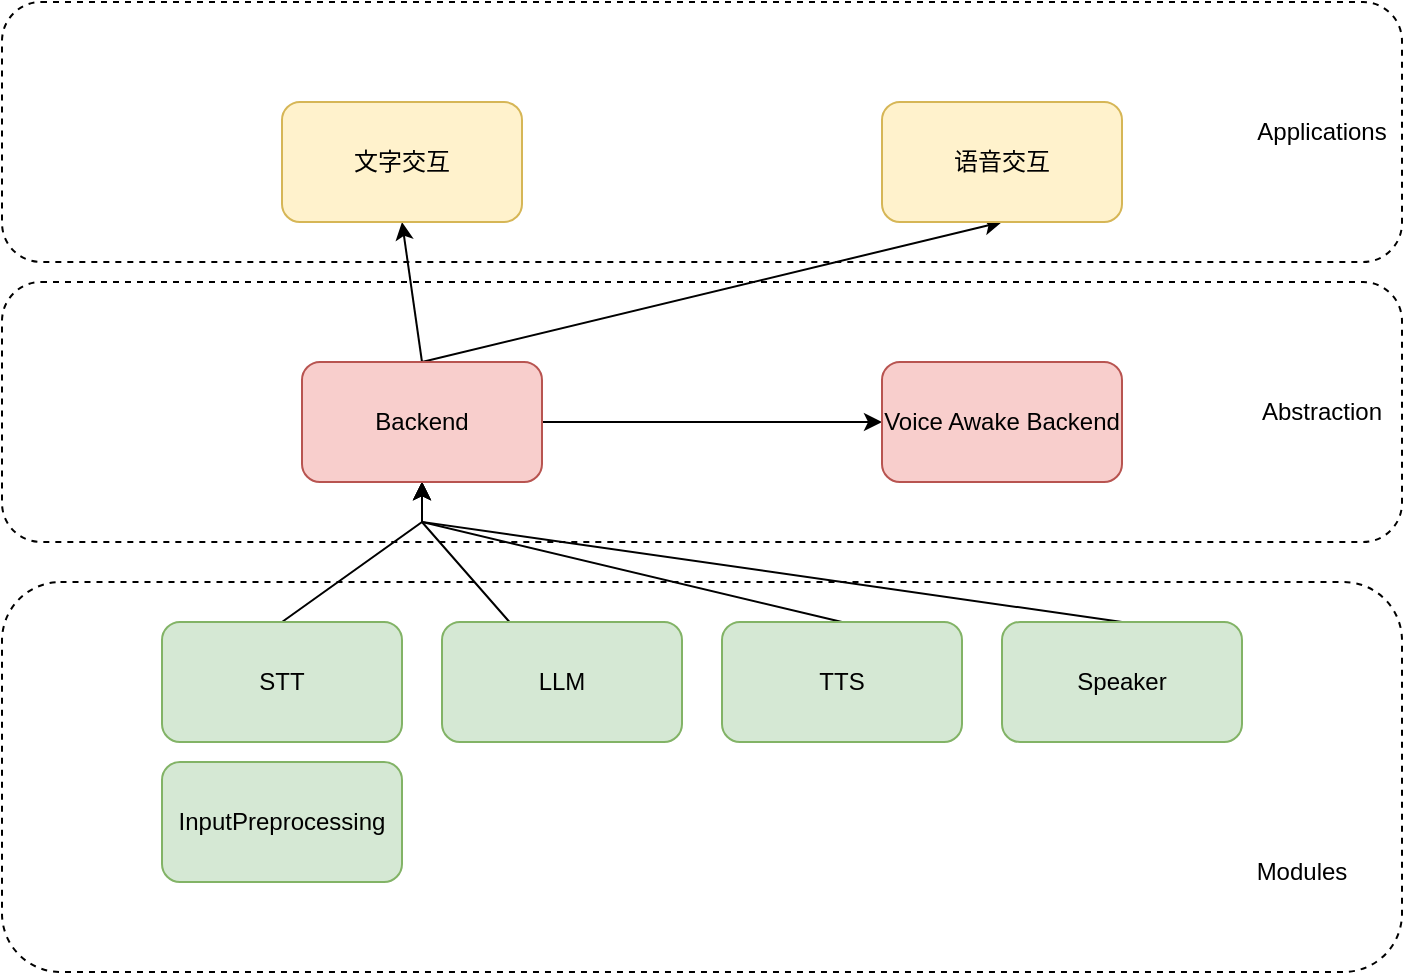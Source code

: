 <mxfile version="24.7.5">
  <diagram name="第 1 页" id="Wu566Kua2JstjRgyABkP">
    <mxGraphModel dx="1185" dy="-481" grid="1" gridSize="10" guides="1" tooltips="1" connect="1" arrows="1" fold="1" page="1" pageScale="1" pageWidth="827" pageHeight="1169" math="0" shadow="0">
      <root>
        <mxCell id="0" />
        <mxCell id="1" parent="0" />
        <mxCell id="oR2MWclAaf6PLa6PnVYV-88" value="" style="rounded=1;whiteSpace=wrap;html=1;dashed=1;" vertex="1" parent="1">
          <mxGeometry x="20" y="1270" width="700" height="130" as="geometry" />
        </mxCell>
        <mxCell id="oR2MWclAaf6PLa6PnVYV-87" value="" style="rounded=1;whiteSpace=wrap;html=1;dashed=1;" vertex="1" parent="1">
          <mxGeometry x="20" y="1410" width="700" height="130" as="geometry" />
        </mxCell>
        <mxCell id="oR2MWclAaf6PLa6PnVYV-85" value="" style="rounded=1;whiteSpace=wrap;html=1;dashed=1;" vertex="1" parent="1">
          <mxGeometry x="20" y="1560" width="700" height="195" as="geometry" />
        </mxCell>
        <mxCell id="oR2MWclAaf6PLa6PnVYV-77" style="rounded=0;orthogonalLoop=1;jettySize=auto;html=1;entryX=0.5;entryY=1;entryDx=0;entryDy=0;exitX=0.5;exitY=0;exitDx=0;exitDy=0;" edge="1" parent="1" source="oR2MWclAaf6PLa6PnVYV-72" target="oR2MWclAaf6PLa6PnVYV-76">
          <mxGeometry relative="1" as="geometry">
            <Array as="points">
              <mxPoint x="230" y="1530" />
            </Array>
          </mxGeometry>
        </mxCell>
        <mxCell id="oR2MWclAaf6PLa6PnVYV-72" value="STT" style="rounded=1;whiteSpace=wrap;html=1;fillColor=#d5e8d4;strokeColor=#82b366;" vertex="1" parent="1">
          <mxGeometry x="100" y="1580" width="120" height="60" as="geometry" />
        </mxCell>
        <mxCell id="oR2MWclAaf6PLa6PnVYV-78" style="rounded=0;orthogonalLoop=1;jettySize=auto;html=1;entryX=0.5;entryY=1;entryDx=0;entryDy=0;" edge="1" parent="1" source="oR2MWclAaf6PLa6PnVYV-73" target="oR2MWclAaf6PLa6PnVYV-76">
          <mxGeometry relative="1" as="geometry">
            <Array as="points">
              <mxPoint x="230" y="1530" />
            </Array>
          </mxGeometry>
        </mxCell>
        <mxCell id="oR2MWclAaf6PLa6PnVYV-73" value="LLM" style="rounded=1;whiteSpace=wrap;html=1;fillColor=#d5e8d4;strokeColor=#82b366;" vertex="1" parent="1">
          <mxGeometry x="240" y="1580" width="120" height="60" as="geometry" />
        </mxCell>
        <mxCell id="oR2MWclAaf6PLa6PnVYV-79" style="rounded=0;orthogonalLoop=1;jettySize=auto;html=1;entryX=0.5;entryY=1;entryDx=0;entryDy=0;exitX=0.5;exitY=0;exitDx=0;exitDy=0;" edge="1" parent="1" source="oR2MWclAaf6PLa6PnVYV-74" target="oR2MWclAaf6PLa6PnVYV-76">
          <mxGeometry relative="1" as="geometry">
            <Array as="points">
              <mxPoint x="230" y="1530" />
            </Array>
          </mxGeometry>
        </mxCell>
        <mxCell id="oR2MWclAaf6PLa6PnVYV-74" value="TTS" style="rounded=1;whiteSpace=wrap;html=1;fillColor=#d5e8d4;strokeColor=#82b366;" vertex="1" parent="1">
          <mxGeometry x="380" y="1580" width="120" height="60" as="geometry" />
        </mxCell>
        <mxCell id="oR2MWclAaf6PLa6PnVYV-80" style="rounded=0;orthogonalLoop=1;jettySize=auto;html=1;entryX=0.5;entryY=1;entryDx=0;entryDy=0;exitX=0.5;exitY=0;exitDx=0;exitDy=0;" edge="1" parent="1" source="oR2MWclAaf6PLa6PnVYV-75" target="oR2MWclAaf6PLa6PnVYV-76">
          <mxGeometry relative="1" as="geometry">
            <Array as="points">
              <mxPoint x="230" y="1530" />
            </Array>
          </mxGeometry>
        </mxCell>
        <mxCell id="oR2MWclAaf6PLa6PnVYV-75" value="Speaker" style="rounded=1;whiteSpace=wrap;html=1;fillColor=#d5e8d4;strokeColor=#82b366;" vertex="1" parent="1">
          <mxGeometry x="520" y="1580" width="120" height="60" as="geometry" />
        </mxCell>
        <mxCell id="oR2MWclAaf6PLa6PnVYV-83" style="rounded=0;orthogonalLoop=1;jettySize=auto;html=1;entryX=0.5;entryY=1;entryDx=0;entryDy=0;exitX=0.5;exitY=0;exitDx=0;exitDy=0;" edge="1" parent="1" source="oR2MWclAaf6PLa6PnVYV-76" target="oR2MWclAaf6PLa6PnVYV-81">
          <mxGeometry relative="1" as="geometry" />
        </mxCell>
        <mxCell id="oR2MWclAaf6PLa6PnVYV-84" style="rounded=0;orthogonalLoop=1;jettySize=auto;html=1;entryX=0.5;entryY=1;entryDx=0;entryDy=0;exitX=0.5;exitY=0;exitDx=0;exitDy=0;" edge="1" parent="1" source="oR2MWclAaf6PLa6PnVYV-76" target="oR2MWclAaf6PLa6PnVYV-82">
          <mxGeometry relative="1" as="geometry" />
        </mxCell>
        <mxCell id="oR2MWclAaf6PLa6PnVYV-94" style="edgeStyle=orthogonalEdgeStyle;rounded=0;orthogonalLoop=1;jettySize=auto;html=1;entryX=0;entryY=0.5;entryDx=0;entryDy=0;" edge="1" parent="1" source="oR2MWclAaf6PLa6PnVYV-76" target="oR2MWclAaf6PLa6PnVYV-93">
          <mxGeometry relative="1" as="geometry" />
        </mxCell>
        <mxCell id="oR2MWclAaf6PLa6PnVYV-76" value="Backend" style="rounded=1;whiteSpace=wrap;html=1;fillColor=#f8cecc;strokeColor=#b85450;" vertex="1" parent="1">
          <mxGeometry x="170" y="1450" width="120" height="60" as="geometry" />
        </mxCell>
        <mxCell id="oR2MWclAaf6PLa6PnVYV-81" value="文字交互" style="rounded=1;whiteSpace=wrap;html=1;fillColor=#fff2cc;strokeColor=#d6b656;" vertex="1" parent="1">
          <mxGeometry x="160" y="1320" width="120" height="60" as="geometry" />
        </mxCell>
        <mxCell id="oR2MWclAaf6PLa6PnVYV-82" value="语音交互" style="rounded=1;whiteSpace=wrap;html=1;fillColor=#fff2cc;strokeColor=#d6b656;" vertex="1" parent="1">
          <mxGeometry x="460" y="1320" width="120" height="60" as="geometry" />
        </mxCell>
        <mxCell id="oR2MWclAaf6PLa6PnVYV-89" value="Applications" style="text;html=1;align=center;verticalAlign=middle;whiteSpace=wrap;rounded=0;" vertex="1" parent="1">
          <mxGeometry x="650" y="1320" width="60" height="30" as="geometry" />
        </mxCell>
        <mxCell id="oR2MWclAaf6PLa6PnVYV-90" value="Abstraction" style="text;html=1;align=center;verticalAlign=middle;whiteSpace=wrap;rounded=0;" vertex="1" parent="1">
          <mxGeometry x="650" y="1460" width="60" height="30" as="geometry" />
        </mxCell>
        <mxCell id="oR2MWclAaf6PLa6PnVYV-91" value="Modules" style="text;html=1;align=center;verticalAlign=middle;whiteSpace=wrap;rounded=0;" vertex="1" parent="1">
          <mxGeometry x="640" y="1690" width="60" height="30" as="geometry" />
        </mxCell>
        <mxCell id="oR2MWclAaf6PLa6PnVYV-92" value="InputPreprocessing" style="rounded=1;whiteSpace=wrap;html=1;fillColor=#d5e8d4;strokeColor=#82b366;" vertex="1" parent="1">
          <mxGeometry x="100" y="1650" width="120" height="60" as="geometry" />
        </mxCell>
        <mxCell id="oR2MWclAaf6PLa6PnVYV-93" value="Voice Awake Backend" style="rounded=1;whiteSpace=wrap;html=1;fillColor=#f8cecc;strokeColor=#b85450;" vertex="1" parent="1">
          <mxGeometry x="460" y="1450" width="120" height="60" as="geometry" />
        </mxCell>
      </root>
    </mxGraphModel>
  </diagram>
</mxfile>
